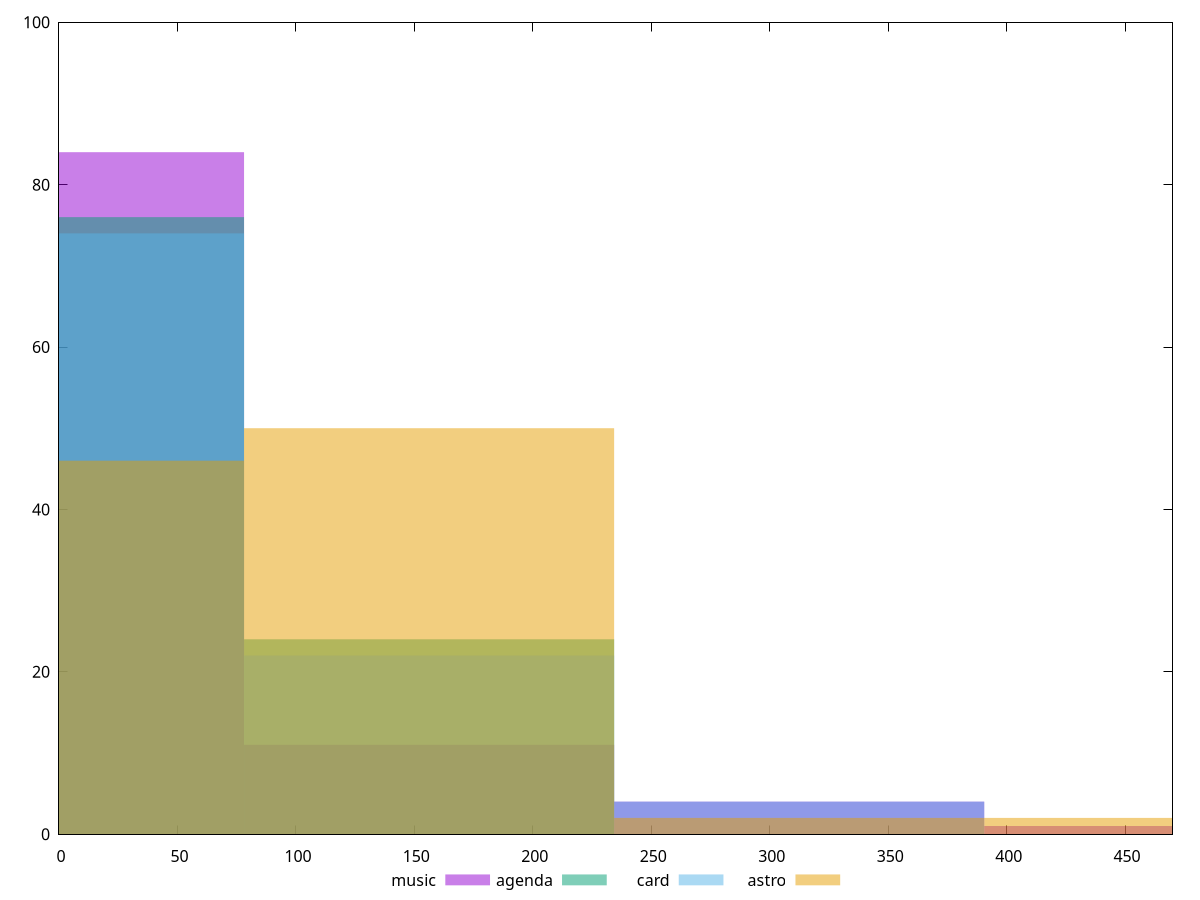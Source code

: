 reset

$music <<EOF
0 84
312.425270890832 4
156.212635445416 11
468.63790633624797 1
EOF

$agenda <<EOF
156.212635445416 24
0 76
EOF

$card <<EOF
156.212635445416 22
0 74
312.425270890832 4
EOF

$astro <<EOF
312.425270890832 2
0 46
156.212635445416 50
468.63790633624797 2
EOF

set key outside below
set boxwidth 156.212635445416
set xrange [0:470]
set yrange [0:100]
set trange [0:100]
set style fill transparent solid 0.5 noborder
set terminal svg size 640, 520 enhanced background rgb 'white'
set output "reports/report_00028_2021-02-24T12-49-42.674Z/unminified-javascript/comparison/histogram/all_raw.svg"

plot $music title "music" with boxes, \
     $agenda title "agenda" with boxes, \
     $card title "card" with boxes, \
     $astro title "astro" with boxes

reset
